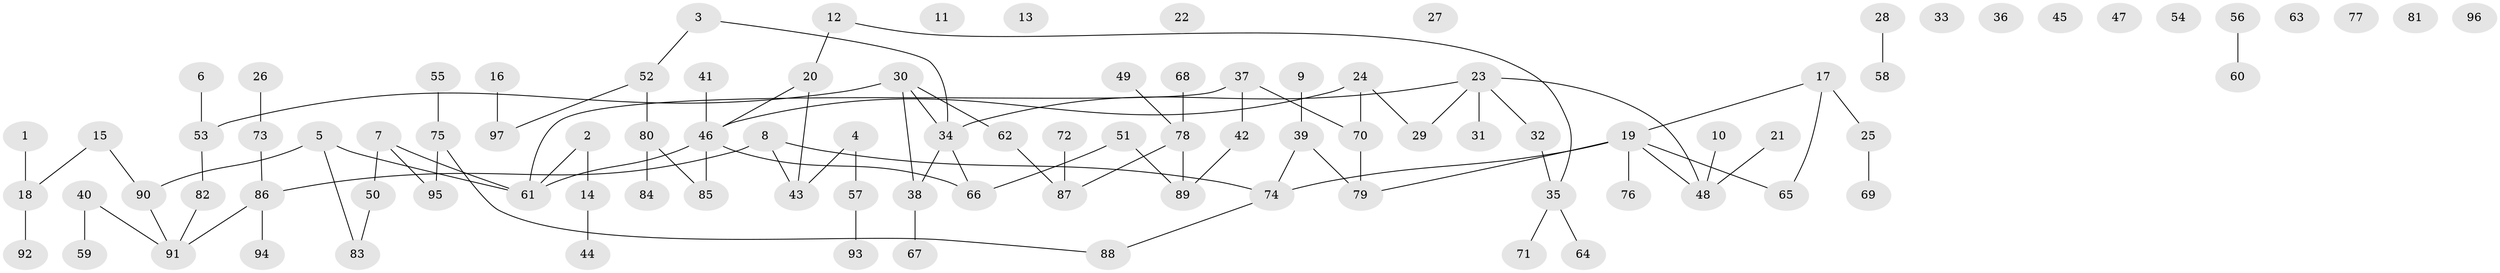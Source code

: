 // Generated by graph-tools (version 1.1) at 2025/49/03/09/25 03:49:15]
// undirected, 97 vertices, 96 edges
graph export_dot {
graph [start="1"]
  node [color=gray90,style=filled];
  1;
  2;
  3;
  4;
  5;
  6;
  7;
  8;
  9;
  10;
  11;
  12;
  13;
  14;
  15;
  16;
  17;
  18;
  19;
  20;
  21;
  22;
  23;
  24;
  25;
  26;
  27;
  28;
  29;
  30;
  31;
  32;
  33;
  34;
  35;
  36;
  37;
  38;
  39;
  40;
  41;
  42;
  43;
  44;
  45;
  46;
  47;
  48;
  49;
  50;
  51;
  52;
  53;
  54;
  55;
  56;
  57;
  58;
  59;
  60;
  61;
  62;
  63;
  64;
  65;
  66;
  67;
  68;
  69;
  70;
  71;
  72;
  73;
  74;
  75;
  76;
  77;
  78;
  79;
  80;
  81;
  82;
  83;
  84;
  85;
  86;
  87;
  88;
  89;
  90;
  91;
  92;
  93;
  94;
  95;
  96;
  97;
  1 -- 18;
  2 -- 14;
  2 -- 61;
  3 -- 34;
  3 -- 52;
  4 -- 43;
  4 -- 57;
  5 -- 61;
  5 -- 83;
  5 -- 90;
  6 -- 53;
  7 -- 50;
  7 -- 61;
  7 -- 95;
  8 -- 43;
  8 -- 74;
  8 -- 86;
  9 -- 39;
  10 -- 48;
  12 -- 20;
  12 -- 35;
  14 -- 44;
  15 -- 18;
  15 -- 90;
  16 -- 97;
  17 -- 19;
  17 -- 25;
  17 -- 65;
  18 -- 92;
  19 -- 48;
  19 -- 65;
  19 -- 74;
  19 -- 76;
  19 -- 79;
  20 -- 43;
  20 -- 46;
  21 -- 48;
  23 -- 29;
  23 -- 31;
  23 -- 32;
  23 -- 34;
  23 -- 48;
  24 -- 29;
  24 -- 46;
  24 -- 70;
  25 -- 69;
  26 -- 73;
  28 -- 58;
  30 -- 34;
  30 -- 38;
  30 -- 53;
  30 -- 62;
  32 -- 35;
  34 -- 38;
  34 -- 66;
  35 -- 64;
  35 -- 71;
  37 -- 42;
  37 -- 61;
  37 -- 70;
  38 -- 67;
  39 -- 74;
  39 -- 79;
  40 -- 59;
  40 -- 91;
  41 -- 46;
  42 -- 89;
  46 -- 61;
  46 -- 66;
  46 -- 85;
  49 -- 78;
  50 -- 83;
  51 -- 66;
  51 -- 89;
  52 -- 80;
  52 -- 97;
  53 -- 82;
  55 -- 75;
  56 -- 60;
  57 -- 93;
  62 -- 87;
  68 -- 78;
  70 -- 79;
  72 -- 87;
  73 -- 86;
  74 -- 88;
  75 -- 88;
  75 -- 95;
  78 -- 87;
  78 -- 89;
  80 -- 84;
  80 -- 85;
  82 -- 91;
  86 -- 91;
  86 -- 94;
  90 -- 91;
}
